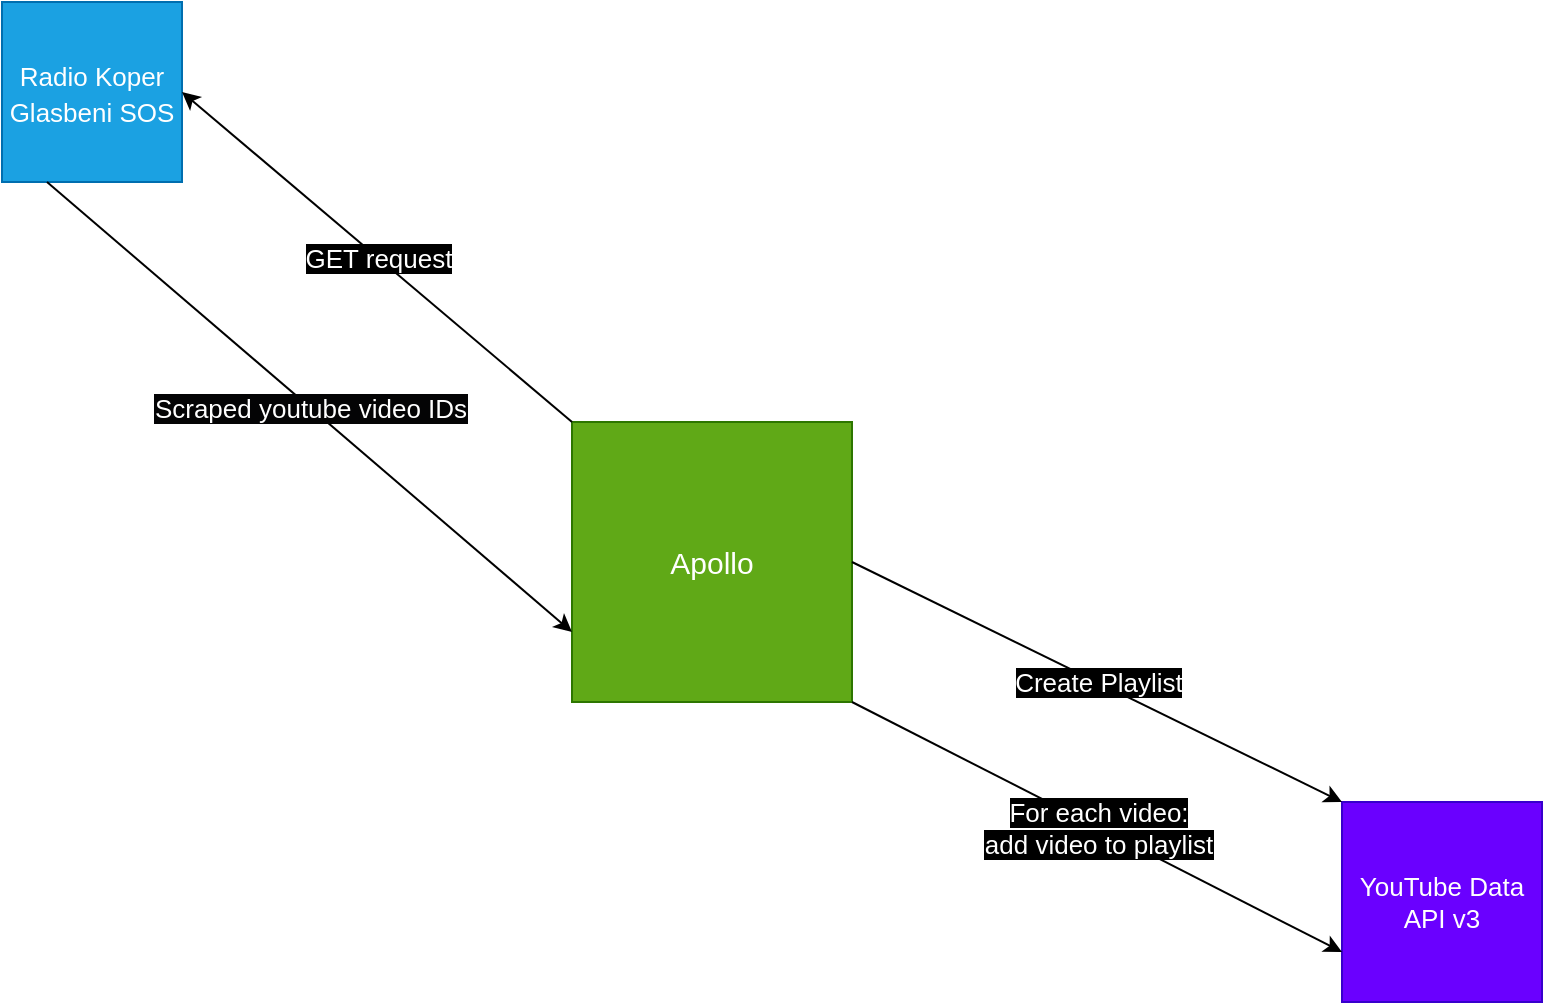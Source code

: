 <mxfile>
    <diagram id="R72SiZhJ-EVm6erWXlu-" name="Page-1">
        <mxGraphModel dx="1192" dy="791" grid="1" gridSize="10" guides="1" tooltips="1" connect="1" arrows="1" fold="1" page="1" pageScale="1" pageWidth="850" pageHeight="1100" math="0" shadow="0">
            <root>
                <mxCell id="0"/>
                <mxCell id="1" parent="0"/>
                <mxCell id="2" value="&lt;font style=&quot;font-size: 15px;&quot;&gt;Apollo&lt;/font&gt;" style="whiteSpace=wrap;html=1;aspect=fixed;fillColor=#60a917;fontColor=#ffffff;strokeColor=#2D7600;" vertex="1" parent="1">
                    <mxGeometry x="355" y="480" width="140" height="140" as="geometry"/>
                </mxCell>
                <mxCell id="3" value="&lt;font style=&quot;font-size: 13px;&quot;&gt;Radio Koper Glasbeni SOS&lt;/font&gt;" style="whiteSpace=wrap;html=1;aspect=fixed;fontSize=15;fillColor=#1ba1e2;fontColor=#ffffff;strokeColor=#006EAF;" vertex="1" parent="1">
                    <mxGeometry x="70" y="270" width="90" height="90" as="geometry"/>
                </mxCell>
                <mxCell id="8" value="" style="endArrow=classic;html=1;fontSize=13;entryX=1;entryY=0.5;entryDx=0;entryDy=0;exitX=0;exitY=0;exitDx=0;exitDy=0;" edge="1" parent="1" source="2" target="3">
                    <mxGeometry relative="1" as="geometry">
                        <mxPoint x="440" y="440" as="sourcePoint"/>
                        <mxPoint x="330" y="350" as="targetPoint"/>
                    </mxGeometry>
                </mxCell>
                <mxCell id="9" value="&lt;font style=&quot;background-color: rgb(0, 0, 0);&quot; color=&quot;#ffffff&quot;&gt;GET request&lt;/font&gt;" style="edgeLabel;resizable=0;html=1;align=center;verticalAlign=middle;fontSize=13;" connectable="0" vertex="1" parent="8">
                    <mxGeometry relative="1" as="geometry"/>
                </mxCell>
                <mxCell id="10" value="" style="endArrow=classic;html=1;fontSize=13;fontColor=#FFFFFF;exitX=0.25;exitY=1;exitDx=0;exitDy=0;entryX=0;entryY=0.75;entryDx=0;entryDy=0;" edge="1" parent="1" source="3" target="2">
                    <mxGeometry relative="1" as="geometry">
                        <mxPoint x="260" y="440" as="sourcePoint"/>
                        <mxPoint x="360" y="440" as="targetPoint"/>
                    </mxGeometry>
                </mxCell>
                <mxCell id="11" value="&lt;span style=&quot;background-color: rgb(4, 4, 5);&quot;&gt;Scraped youtube video IDs&lt;/span&gt;" style="edgeLabel;resizable=0;html=1;align=center;verticalAlign=middle;fontSize=13;fontColor=#FFFFFF;" connectable="0" vertex="1" parent="10">
                    <mxGeometry relative="1" as="geometry"/>
                </mxCell>
                <mxCell id="12" value="YouTube Data API v3" style="whiteSpace=wrap;html=1;aspect=fixed;fontSize=13;fontColor=#ffffff;fillColor=#6a00ff;strokeColor=#3700CC;" vertex="1" parent="1">
                    <mxGeometry x="740" y="670" width="100" height="100" as="geometry"/>
                </mxCell>
                <mxCell id="13" value="" style="endArrow=classic;html=1;fontSize=13;fontColor=#FFFFFF;entryX=0;entryY=0;entryDx=0;entryDy=0;exitX=1;exitY=0.5;exitDx=0;exitDy=0;" edge="1" parent="1" source="2" target="12">
                    <mxGeometry relative="1" as="geometry">
                        <mxPoint x="550" y="540" as="sourcePoint"/>
                        <mxPoint x="650" y="540" as="targetPoint"/>
                    </mxGeometry>
                </mxCell>
                <mxCell id="14" value="&lt;span style=&quot;background-color: rgb(0, 0, 0);&quot;&gt;Create Playlist&lt;/span&gt;" style="edgeLabel;resizable=0;html=1;align=center;verticalAlign=middle;fontSize=13;fontColor=#FFFFFF;" connectable="0" vertex="1" parent="13">
                    <mxGeometry relative="1" as="geometry"/>
                </mxCell>
                <mxCell id="16" value="" style="endArrow=classic;html=1;fontSize=13;fontColor=#FFFFFF;exitX=1;exitY=1;exitDx=0;exitDy=0;entryX=0;entryY=0.75;entryDx=0;entryDy=0;" edge="1" parent="1" source="2" target="12">
                    <mxGeometry relative="1" as="geometry">
                        <mxPoint x="550" y="540" as="sourcePoint"/>
                        <mxPoint x="650" y="540" as="targetPoint"/>
                    </mxGeometry>
                </mxCell>
                <mxCell id="17" value="&lt;span style=&quot;background-color: rgb(0, 0, 0);&quot;&gt;For each video:&lt;br&gt;add video to playlist&lt;/span&gt;" style="edgeLabel;resizable=0;html=1;align=center;verticalAlign=middle;fontSize=13;fontColor=#FFFFFF;" connectable="0" vertex="1" parent="16">
                    <mxGeometry relative="1" as="geometry"/>
                </mxCell>
            </root>
        </mxGraphModel>
    </diagram>
</mxfile>